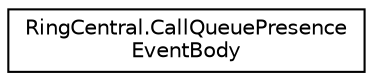 digraph "Graphical Class Hierarchy"
{
 // LATEX_PDF_SIZE
  edge [fontname="Helvetica",fontsize="10",labelfontname="Helvetica",labelfontsize="10"];
  node [fontname="Helvetica",fontsize="10",shape=record];
  rankdir="LR";
  Node0 [label="RingCentral.CallQueuePresence\lEventBody",height=0.2,width=0.4,color="black", fillcolor="white", style="filled",URL="$classRingCentral_1_1CallQueuePresenceEventBody.html",tooltip="Notification payload body"];
}
